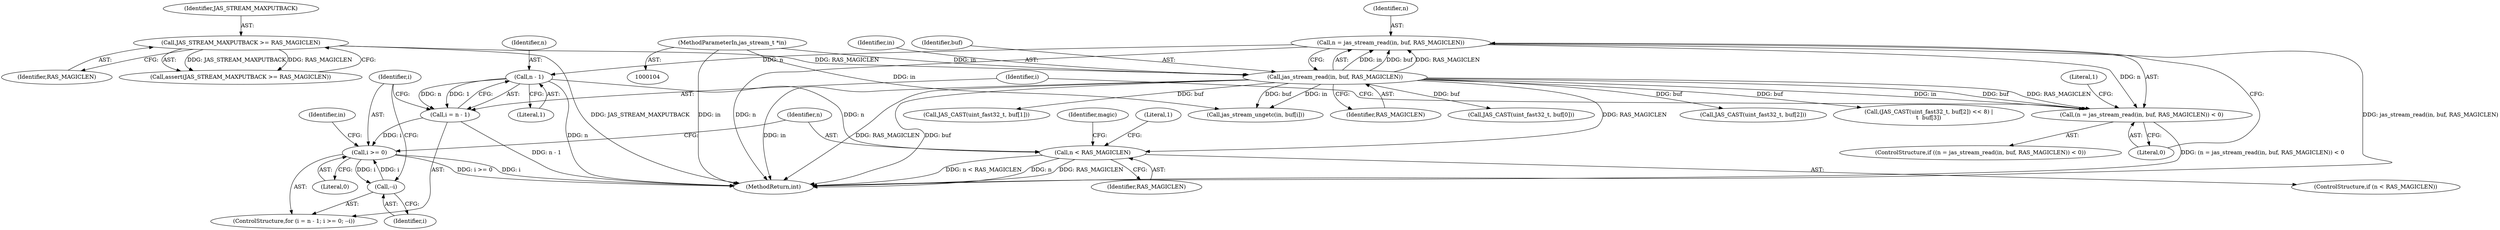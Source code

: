 digraph "0_jasper_d42b2388f7f8e0332c846675133acea151fc557a_47@API" {
"1000117" [label="(Call,n = jas_stream_read(in, buf, RAS_MAGICLEN))"];
"1000119" [label="(Call,jas_stream_read(in, buf, RAS_MAGICLEN))"];
"1000105" [label="(MethodParameterIn,jas_stream_t *in)"];
"1000112" [label="(Call,JAS_STREAM_MAXPUTBACK >= RAS_MAGICLEN)"];
"1000116" [label="(Call,(n = jas_stream_read(in, buf, RAS_MAGICLEN)) < 0)"];
"1000131" [label="(Call,n - 1)"];
"1000129" [label="(Call,i = n - 1)"];
"1000134" [label="(Call,i >= 0)"];
"1000137" [label="(Call,--i)"];
"1000153" [label="(Call,n < RAS_MAGICLEN)"];
"1000120" [label="(Identifier,in)"];
"1000137" [label="(Call,--i)"];
"1000121" [label="(Identifier,buf)"];
"1000153" [label="(Call,n < RAS_MAGICLEN)"];
"1000129" [label="(Call,i = n - 1)"];
"1000122" [label="(Identifier,RAS_MAGICLEN)"];
"1000164" [label="(Call,JAS_CAST(uint_fast32_t, buf[0]))"];
"1000180" [label="(Call,JAS_CAST(uint_fast32_t, buf[2]))"];
"1000127" [label="(Literal,1)"];
"1000152" [label="(ControlStructure,if (n < RAS_MAGICLEN))"];
"1000118" [label="(Identifier,n)"];
"1000178" [label="(Call,(JAS_CAST(uint_fast32_t, buf[2]) << 8) |\n\t  buf[3])"];
"1000119" [label="(Call,jas_stream_read(in, buf, RAS_MAGICLEN))"];
"1000112" [label="(Call,JAS_STREAM_MAXPUTBACK >= RAS_MAGICLEN)"];
"1000105" [label="(MethodParameterIn,jas_stream_t *in)"];
"1000114" [label="(Identifier,RAS_MAGICLEN)"];
"1000159" [label="(Literal,1)"];
"1000161" [label="(Identifier,magic)"];
"1000143" [label="(Identifier,in)"];
"1000115" [label="(ControlStructure,if ((n = jas_stream_read(in, buf, RAS_MAGICLEN)) < 0))"];
"1000136" [label="(Literal,0)"];
"1000131" [label="(Call,n - 1)"];
"1000132" [label="(Identifier,n)"];
"1000116" [label="(Call,(n = jas_stream_read(in, buf, RAS_MAGICLEN)) < 0)"];
"1000123" [label="(Literal,0)"];
"1000133" [label="(Literal,1)"];
"1000128" [label="(ControlStructure,for (i = n - 1; i >= 0; --i))"];
"1000199" [label="(MethodReturn,int)"];
"1000138" [label="(Identifier,i)"];
"1000155" [label="(Identifier,RAS_MAGICLEN)"];
"1000111" [label="(Call,assert(JAS_STREAM_MAXPUTBACK >= RAS_MAGICLEN))"];
"1000113" [label="(Identifier,JAS_STREAM_MAXPUTBACK)"];
"1000134" [label="(Call,i >= 0)"];
"1000154" [label="(Identifier,n)"];
"1000172" [label="(Call,JAS_CAST(uint_fast32_t, buf[1]))"];
"1000142" [label="(Call,jas_stream_ungetc(in, buf[i]))"];
"1000135" [label="(Identifier,i)"];
"1000117" [label="(Call,n = jas_stream_read(in, buf, RAS_MAGICLEN))"];
"1000130" [label="(Identifier,i)"];
"1000117" -> "1000116"  [label="AST: "];
"1000117" -> "1000119"  [label="CFG: "];
"1000118" -> "1000117"  [label="AST: "];
"1000119" -> "1000117"  [label="AST: "];
"1000123" -> "1000117"  [label="CFG: "];
"1000117" -> "1000199"  [label="DDG: n"];
"1000117" -> "1000199"  [label="DDG: jas_stream_read(in, buf, RAS_MAGICLEN)"];
"1000117" -> "1000116"  [label="DDG: n"];
"1000119" -> "1000117"  [label="DDG: in"];
"1000119" -> "1000117"  [label="DDG: buf"];
"1000119" -> "1000117"  [label="DDG: RAS_MAGICLEN"];
"1000117" -> "1000131"  [label="DDG: n"];
"1000119" -> "1000122"  [label="CFG: "];
"1000120" -> "1000119"  [label="AST: "];
"1000121" -> "1000119"  [label="AST: "];
"1000122" -> "1000119"  [label="AST: "];
"1000119" -> "1000199"  [label="DDG: buf"];
"1000119" -> "1000199"  [label="DDG: in"];
"1000119" -> "1000199"  [label="DDG: RAS_MAGICLEN"];
"1000119" -> "1000116"  [label="DDG: in"];
"1000119" -> "1000116"  [label="DDG: buf"];
"1000119" -> "1000116"  [label="DDG: RAS_MAGICLEN"];
"1000105" -> "1000119"  [label="DDG: in"];
"1000112" -> "1000119"  [label="DDG: RAS_MAGICLEN"];
"1000119" -> "1000142"  [label="DDG: in"];
"1000119" -> "1000142"  [label="DDG: buf"];
"1000119" -> "1000153"  [label="DDG: RAS_MAGICLEN"];
"1000119" -> "1000164"  [label="DDG: buf"];
"1000119" -> "1000172"  [label="DDG: buf"];
"1000119" -> "1000180"  [label="DDG: buf"];
"1000119" -> "1000178"  [label="DDG: buf"];
"1000105" -> "1000104"  [label="AST: "];
"1000105" -> "1000199"  [label="DDG: in"];
"1000105" -> "1000142"  [label="DDG: in"];
"1000112" -> "1000111"  [label="AST: "];
"1000112" -> "1000114"  [label="CFG: "];
"1000113" -> "1000112"  [label="AST: "];
"1000114" -> "1000112"  [label="AST: "];
"1000111" -> "1000112"  [label="CFG: "];
"1000112" -> "1000199"  [label="DDG: JAS_STREAM_MAXPUTBACK"];
"1000112" -> "1000111"  [label="DDG: JAS_STREAM_MAXPUTBACK"];
"1000112" -> "1000111"  [label="DDG: RAS_MAGICLEN"];
"1000116" -> "1000115"  [label="AST: "];
"1000116" -> "1000123"  [label="CFG: "];
"1000123" -> "1000116"  [label="AST: "];
"1000127" -> "1000116"  [label="CFG: "];
"1000130" -> "1000116"  [label="CFG: "];
"1000116" -> "1000199"  [label="DDG: (n = jas_stream_read(in, buf, RAS_MAGICLEN)) < 0"];
"1000131" -> "1000129"  [label="AST: "];
"1000131" -> "1000133"  [label="CFG: "];
"1000132" -> "1000131"  [label="AST: "];
"1000133" -> "1000131"  [label="AST: "];
"1000129" -> "1000131"  [label="CFG: "];
"1000131" -> "1000199"  [label="DDG: n"];
"1000131" -> "1000129"  [label="DDG: n"];
"1000131" -> "1000129"  [label="DDG: 1"];
"1000131" -> "1000153"  [label="DDG: n"];
"1000129" -> "1000128"  [label="AST: "];
"1000130" -> "1000129"  [label="AST: "];
"1000135" -> "1000129"  [label="CFG: "];
"1000129" -> "1000199"  [label="DDG: n - 1"];
"1000129" -> "1000134"  [label="DDG: i"];
"1000134" -> "1000128"  [label="AST: "];
"1000134" -> "1000136"  [label="CFG: "];
"1000135" -> "1000134"  [label="AST: "];
"1000136" -> "1000134"  [label="AST: "];
"1000143" -> "1000134"  [label="CFG: "];
"1000154" -> "1000134"  [label="CFG: "];
"1000134" -> "1000199"  [label="DDG: i >= 0"];
"1000134" -> "1000199"  [label="DDG: i"];
"1000137" -> "1000134"  [label="DDG: i"];
"1000134" -> "1000137"  [label="DDG: i"];
"1000137" -> "1000128"  [label="AST: "];
"1000137" -> "1000138"  [label="CFG: "];
"1000138" -> "1000137"  [label="AST: "];
"1000135" -> "1000137"  [label="CFG: "];
"1000153" -> "1000152"  [label="AST: "];
"1000153" -> "1000155"  [label="CFG: "];
"1000154" -> "1000153"  [label="AST: "];
"1000155" -> "1000153"  [label="AST: "];
"1000159" -> "1000153"  [label="CFG: "];
"1000161" -> "1000153"  [label="CFG: "];
"1000153" -> "1000199"  [label="DDG: n < RAS_MAGICLEN"];
"1000153" -> "1000199"  [label="DDG: n"];
"1000153" -> "1000199"  [label="DDG: RAS_MAGICLEN"];
}
